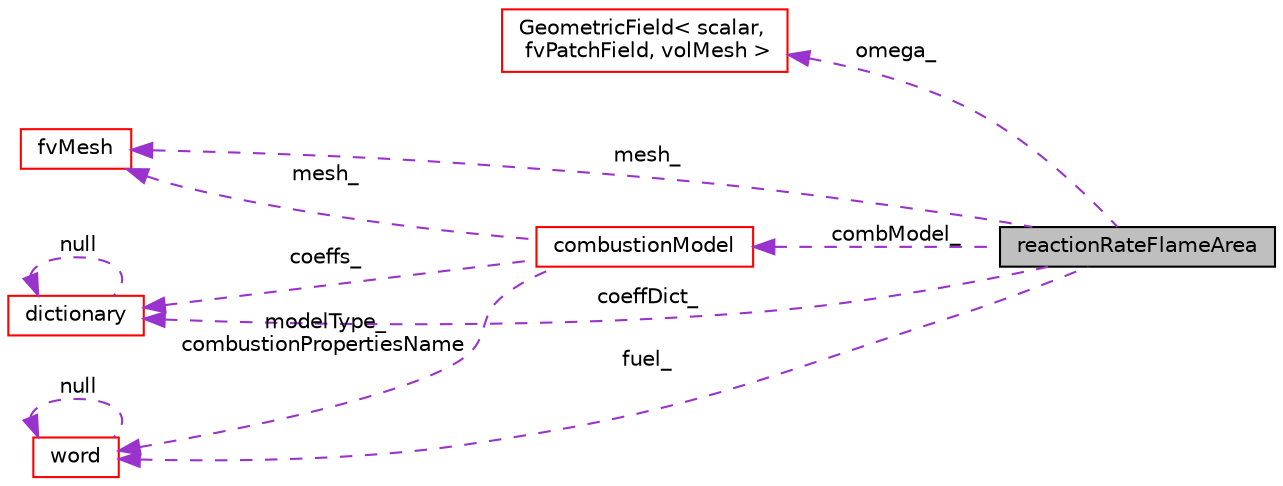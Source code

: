 digraph "reactionRateFlameArea"
{
  bgcolor="transparent";
  edge [fontname="Helvetica",fontsize="10",labelfontname="Helvetica",labelfontsize="10"];
  node [fontname="Helvetica",fontsize="10",shape=record];
  rankdir="LR";
  Node1 [label="reactionRateFlameArea",height=0.2,width=0.4,color="black", fillcolor="grey75", style="filled" fontcolor="black"];
  Node2 -> Node1 [dir="back",color="darkorchid3",fontsize="10",style="dashed",label=" omega_" ,fontname="Helvetica"];
  Node2 [label="GeometricField\< scalar,\l fvPatchField, volMesh \>",height=0.2,width=0.4,color="red",URL="$classFoam_1_1GeometricField.html"];
  Node3 -> Node1 [dir="back",color="darkorchid3",fontsize="10",style="dashed",label=" mesh_" ,fontname="Helvetica"];
  Node3 [label="fvMesh",height=0.2,width=0.4,color="red",URL="$classFoam_1_1fvMesh.html",tooltip="Mesh data needed to do the Finite Volume discretisation. "];
  Node4 -> Node1 [dir="back",color="darkorchid3",fontsize="10",style="dashed",label=" combModel_" ,fontname="Helvetica"];
  Node4 [label="combustionModel",height=0.2,width=0.4,color="red",URL="$classFoam_1_1combustionModel.html",tooltip="Base class for combustion models. "];
  Node3 -> Node4 [dir="back",color="darkorchid3",fontsize="10",style="dashed",label=" mesh_" ,fontname="Helvetica"];
  Node5 -> Node4 [dir="back",color="darkorchid3",fontsize="10",style="dashed",label=" coeffs_" ,fontname="Helvetica"];
  Node5 [label="dictionary",height=0.2,width=0.4,color="red",URL="$classFoam_1_1dictionary.html",tooltip="A list of keyword definitions, which are a keyword followed by a number of values (eg..."];
  Node5 -> Node5 [dir="back",color="darkorchid3",fontsize="10",style="dashed",label=" null" ,fontname="Helvetica"];
  Node6 -> Node4 [dir="back",color="darkorchid3",fontsize="10",style="dashed",label=" modelType_\ncombustionPropertiesName" ,fontname="Helvetica"];
  Node6 [label="word",height=0.2,width=0.4,color="red",URL="$classFoam_1_1word.html",tooltip="A class for handling words, derived from Foam::string. "];
  Node6 -> Node6 [dir="back",color="darkorchid3",fontsize="10",style="dashed",label=" null" ,fontname="Helvetica"];
  Node5 -> Node1 [dir="back",color="darkorchid3",fontsize="10",style="dashed",label=" coeffDict_" ,fontname="Helvetica"];
  Node6 -> Node1 [dir="back",color="darkorchid3",fontsize="10",style="dashed",label=" fuel_" ,fontname="Helvetica"];
}
